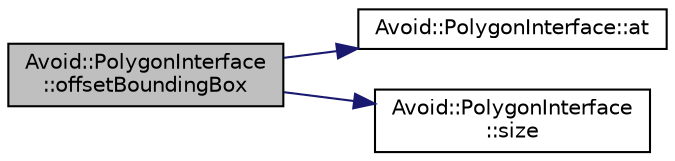digraph "Avoid::PolygonInterface::offsetBoundingBox"
{
  edge [fontname="Helvetica",fontsize="10",labelfontname="Helvetica",labelfontsize="10"];
  node [fontname="Helvetica",fontsize="10",shape=record];
  rankdir="LR";
  Node1 [label="Avoid::PolygonInterface\l::offsetBoundingBox",height=0.2,width=0.4,color="black", fillcolor="grey75", style="filled", fontcolor="black"];
  Node1 -> Node2 [color="midnightblue",fontsize="10",style="solid",fontname="Helvetica"];
  Node2 [label="Avoid::PolygonInterface::at",height=0.2,width=0.4,color="black", fillcolor="white", style="filled",URL="$classAvoid_1_1PolygonInterface.html#a951dedf93a692fc9dccdada741d9ebe5",tooltip="Returns a specific point in the polygon. "];
  Node1 -> Node3 [color="midnightblue",fontsize="10",style="solid",fontname="Helvetica"];
  Node3 [label="Avoid::PolygonInterface\l::size",height=0.2,width=0.4,color="black", fillcolor="white", style="filled",URL="$classAvoid_1_1PolygonInterface.html#ab191f5c82a665cc074576bae9f304e8d",tooltip="Returns the number of points in this polygon. "];
}
